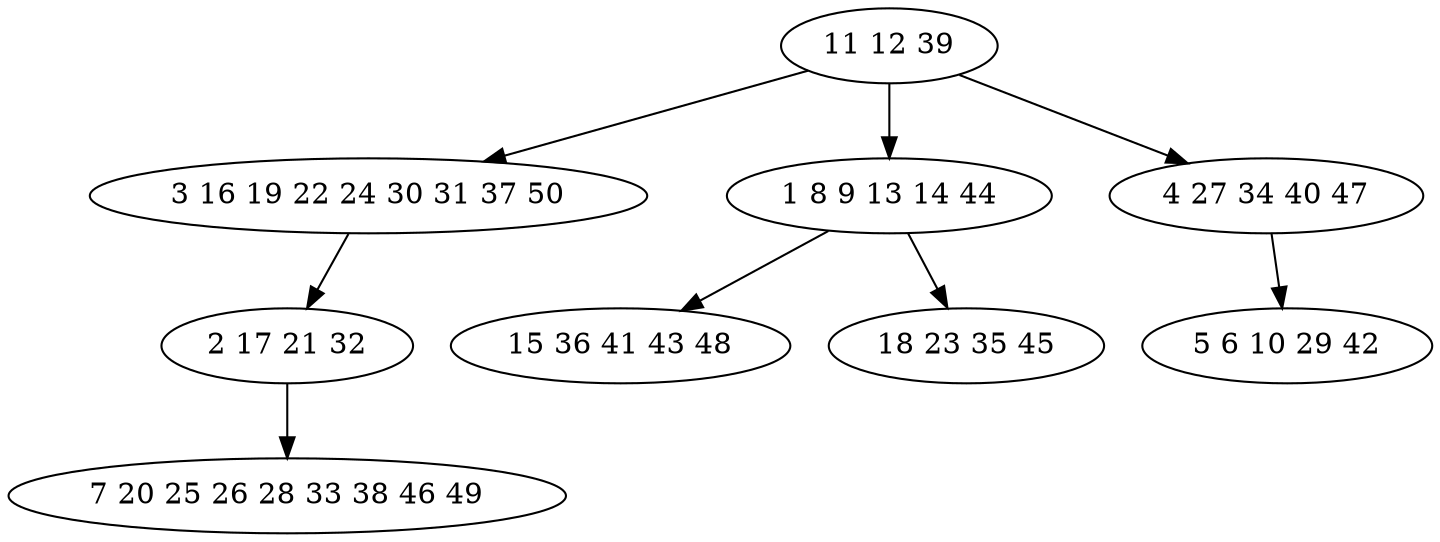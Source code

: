 digraph true_tree {
	"0" -> "1"
	"0" -> "2"
	"0" -> "3"
	"2" -> "4"
	"2" -> "5"
	"1" -> "6"
	"6" -> "7"
	"3" -> "8"
	"0" [label="11 12 39"];
	"1" [label="3 16 19 22 24 30 31 37 50"];
	"2" [label="1 8 9 13 14 44"];
	"3" [label="4 27 34 40 47"];
	"4" [label="15 36 41 43 48"];
	"5" [label="18 23 35 45"];
	"6" [label="2 17 21 32"];
	"7" [label="7 20 25 26 28 33 38 46 49"];
	"8" [label="5 6 10 29 42"];
}
